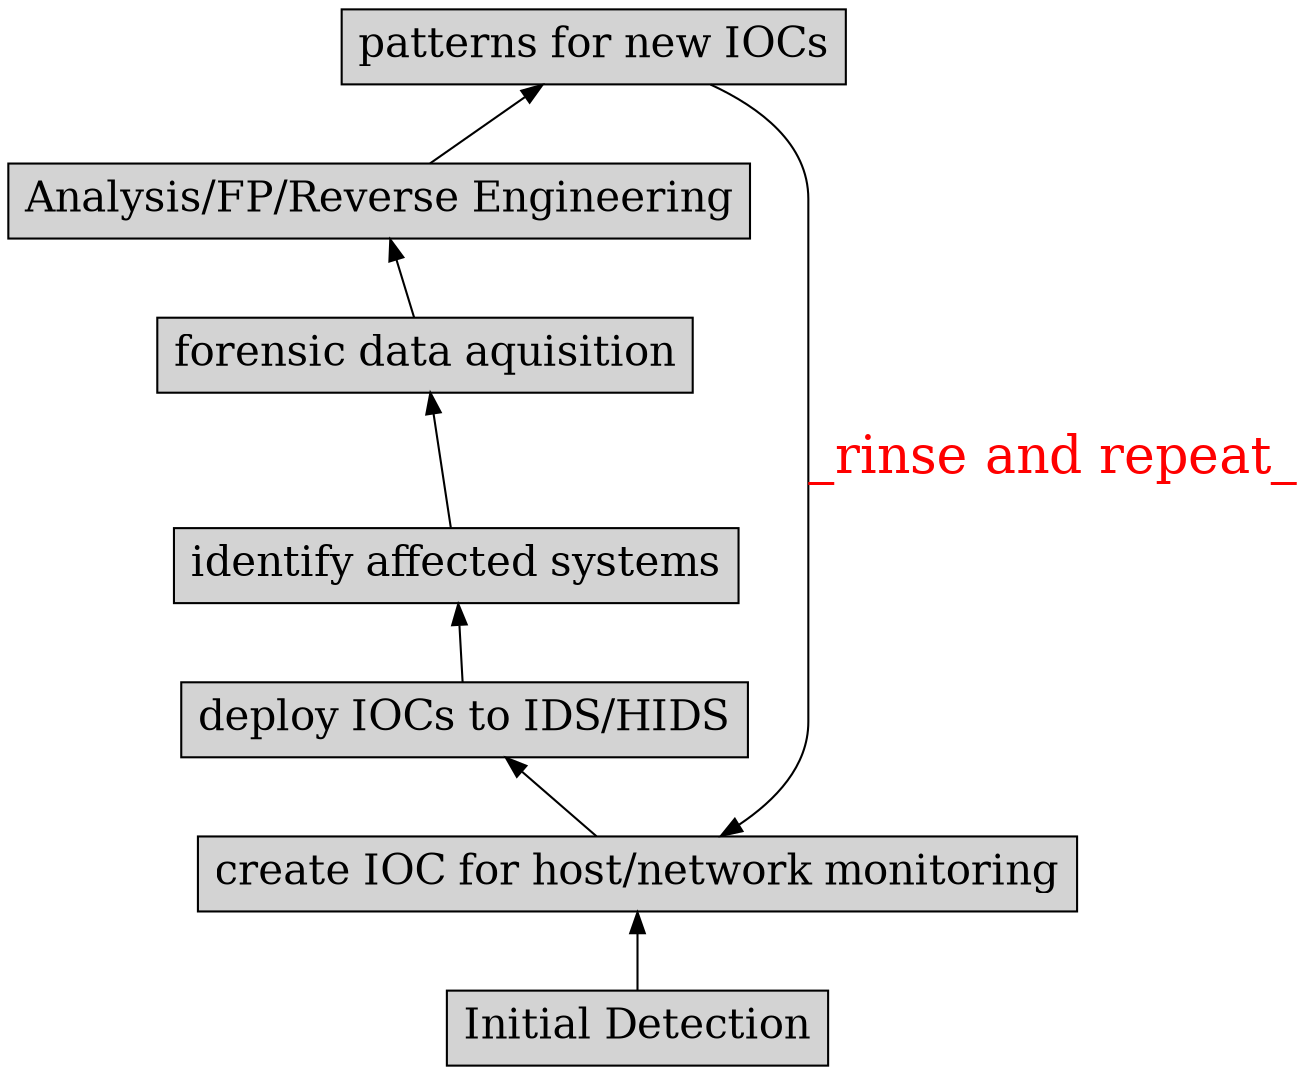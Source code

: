 digraph ioc {
        scmap = true;
//        nodesep = 0.09;
//        rankdir=LR;
rankdir=BT;

overlap=false;

        node [style=filled;
              shape=record;
              fontsize=20.0;
              
              ];

        initial->ioccreate;
        ioccreate->iocdeploy;
        iocdeploy->identifycompromise;
        identifycompromise->forensicscollection;
        forensicscollection->analyze;
        analyze->newioc;
  //      newioc->repeat;
    //    repeat->ioccreate;
    newioc->ioccreate [ label="_rinse and repeat_";
                       fontsize=25.0;
                       fontcolor="red"];
    
//        repeat [shape=record;   label="Rinse and Repeat"];
        initial [ label="Initial Detection"];
        ioccreate [ label="create IOC for host/network monitoring"];
        iocdeploy [label="deploy IOCs to IDS/HIDS"];
        identifycompromise [label="identify affected systems"];
        forensicscollection [ label="forensic data aquisition"];
        analyze [ label="Analysis/FP/Reverse Engineering"];
        newioc [label="patterns for new IOCs"];
        
        }

        